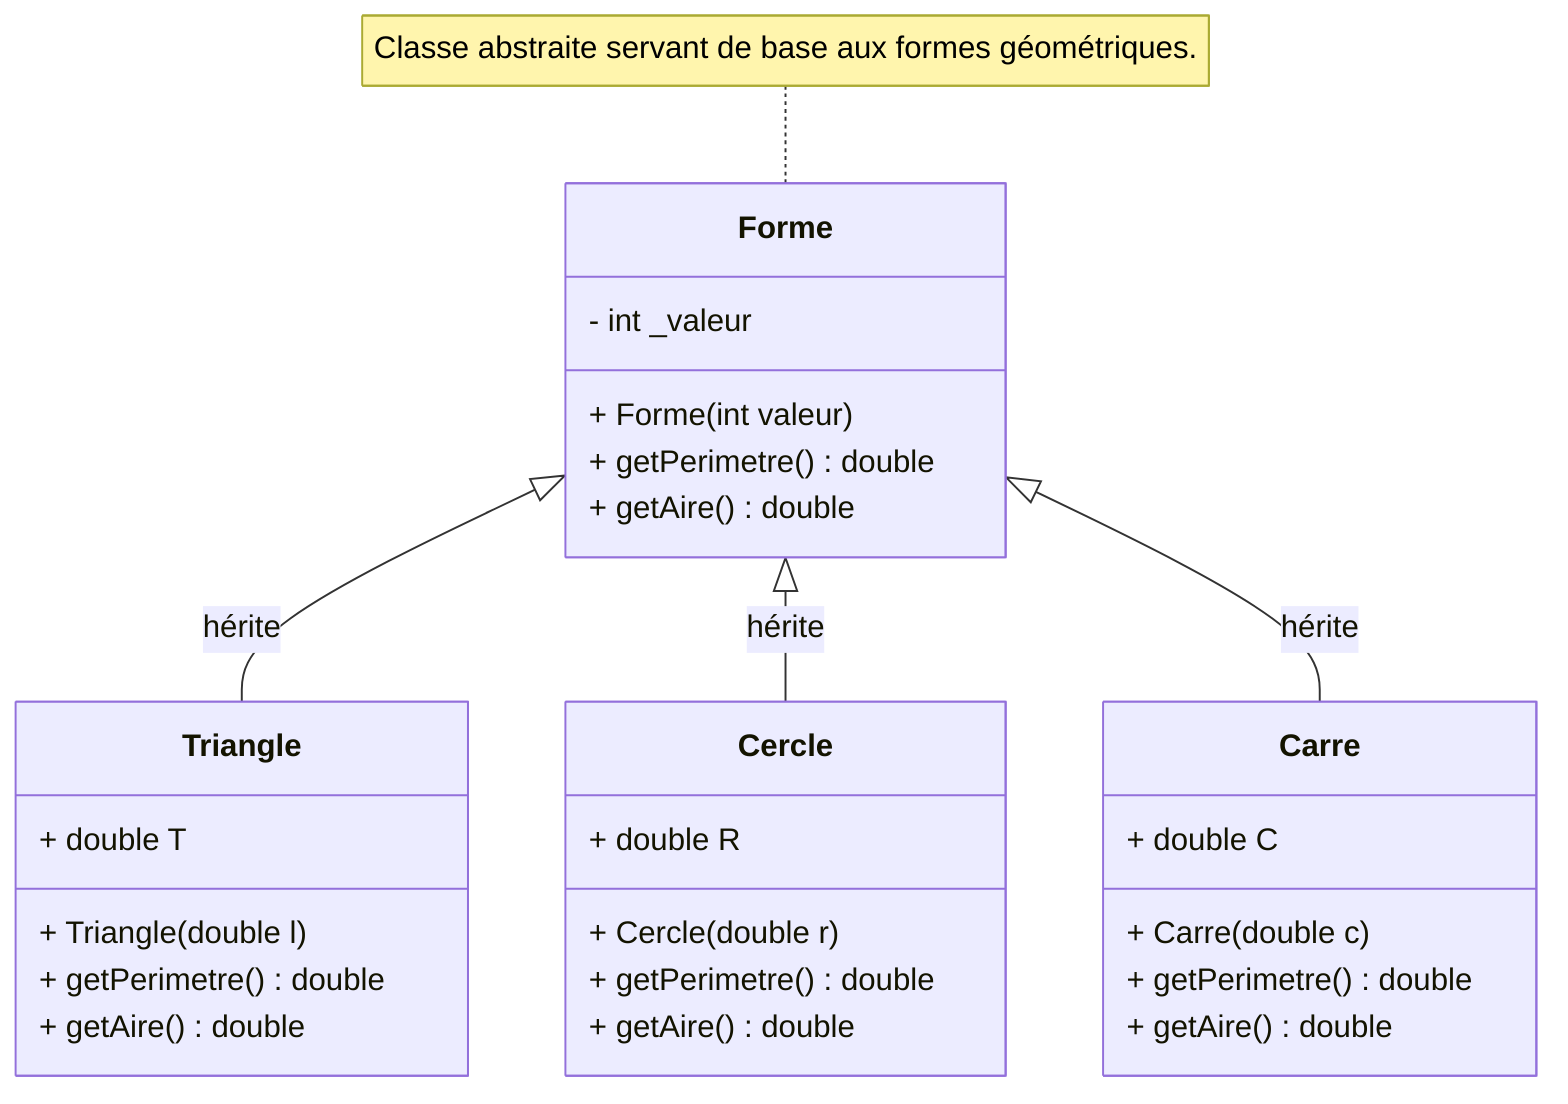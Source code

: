 classDiagram
    class Forme {
      
      - int _valeur
      + Forme(int valeur)
      + getPerimetre() double
      + getAire() double
    }
    
    class Triangle {
      + double T
      + Triangle(double l)
      + getPerimetre() double
      + getAire() double
    }

    class Cercle {
      + double R
      + Cercle(double r)
      + getPerimetre() double
      + getAire() double
    }

    class Carre {
      + double C  
      + Carre(double c)
      + getPerimetre() double
      + getAire() double
    }

    Forme <|-- Triangle : hérite
    Forme <|-- Cercle : hérite
    Forme <|-- Carre : hérite

    note for Forme "Classe abstraite servant de base aux formes géométriques."